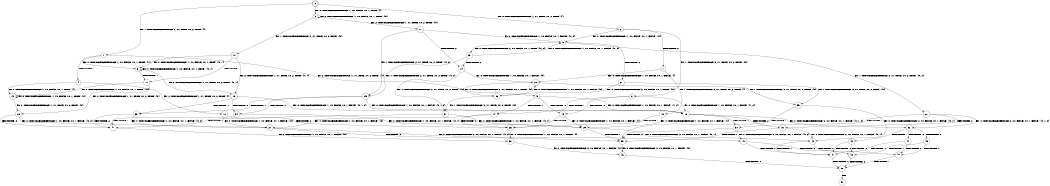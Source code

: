 digraph BCG {
size = "7, 10.5";
center = TRUE;
node [shape = circle];
0 [peripheries = 2];
0 -> 1 [label = "EX !1 !ATOMIC_EXCH_BRANCH (2, +1, TRUE, +0, 2, TRUE) !{}"];
0 -> 2 [label = "EX !2 !ATOMIC_EXCH_BRANCH (1, +1, TRUE, +0, 2, TRUE) !{}"];
0 -> 3 [label = "EX !0 !ATOMIC_EXCH_BRANCH (1, +0, FALSE, +0, 1, TRUE) !{}"];
1 -> 4 [label = "TERMINATE !1"];
1 -> 5 [label = "EX !2 !ATOMIC_EXCH_BRANCH (1, +1, TRUE, +0, 2, TRUE) !{1}"];
1 -> 6 [label = "EX !0 !ATOMIC_EXCH_BRANCH (1, +0, FALSE, +0, 1, TRUE) !{1}"];
2 -> 7 [label = "TERMINATE !2"];
2 -> 8 [label = "EX !1 !ATOMIC_EXCH_BRANCH (2, +1, TRUE, +0, 2, TRUE) !{2}"];
2 -> 9 [label = "EX !0 !ATOMIC_EXCH_BRANCH (1, +0, FALSE, +0, 1, FALSE) !{2}"];
3 -> 10 [label = "EX !1 !ATOMIC_EXCH_BRANCH (2, +1, TRUE, +0, 2, TRUE) !{0}"];
3 -> 11 [label = "EX !2 !ATOMIC_EXCH_BRANCH (1, +1, TRUE, +0, 2, TRUE) !{0}"];
3 -> 3 [label = "EX !0 !ATOMIC_EXCH_BRANCH (1, +0, FALSE, +0, 1, TRUE) !{0}"];
4 -> 12 [label = "EX !2 !ATOMIC_EXCH_BRANCH (1, +1, TRUE, +0, 2, TRUE) !{}"];
4 -> 13 [label = "EX !0 !ATOMIC_EXCH_BRANCH (1, +0, FALSE, +0, 1, TRUE) !{}"];
5 -> 14 [label = "TERMINATE !1"];
5 -> 15 [label = "TERMINATE !2"];
5 -> 16 [label = "EX !0 !ATOMIC_EXCH_BRANCH (1, +0, FALSE, +0, 1, FALSE) !{1, 2}"];
6 -> 17 [label = "TERMINATE !1"];
6 -> 18 [label = "EX !2 !ATOMIC_EXCH_BRANCH (1, +1, TRUE, +0, 2, TRUE) !{0, 1}"];
6 -> 6 [label = "EX !0 !ATOMIC_EXCH_BRANCH (1, +0, FALSE, +0, 1, TRUE) !{0, 1}"];
7 -> 19 [label = "EX !1 !ATOMIC_EXCH_BRANCH (2, +1, TRUE, +0, 2, TRUE) !{}"];
7 -> 20 [label = "EX !0 !ATOMIC_EXCH_BRANCH (1, +0, FALSE, +0, 1, FALSE) !{}"];
8 -> 14 [label = "TERMINATE !1"];
8 -> 15 [label = "TERMINATE !2"];
8 -> 16 [label = "EX !0 !ATOMIC_EXCH_BRANCH (1, +0, FALSE, +0, 1, FALSE) !{1, 2}"];
9 -> 21 [label = "TERMINATE !2"];
9 -> 22 [label = "EX !1 !ATOMIC_EXCH_BRANCH (2, +1, TRUE, +0, 2, TRUE) !{0, 2}"];
9 -> 23 [label = "EX !0 !ATOMIC_EXCH_BRANCH (2, +0, FALSE, +0, 1, TRUE) !{0, 2}"];
10 -> 17 [label = "TERMINATE !1"];
10 -> 18 [label = "EX !2 !ATOMIC_EXCH_BRANCH (1, +1, TRUE, +0, 2, TRUE) !{0, 1}"];
10 -> 6 [label = "EX !0 !ATOMIC_EXCH_BRANCH (1, +0, FALSE, +0, 1, TRUE) !{0, 1}"];
11 -> 24 [label = "TERMINATE !2"];
11 -> 25 [label = "EX !1 !ATOMIC_EXCH_BRANCH (2, +1, TRUE, +0, 2, TRUE) !{0, 2}"];
11 -> 9 [label = "EX !0 !ATOMIC_EXCH_BRANCH (1, +0, FALSE, +0, 1, FALSE) !{0, 2}"];
12 -> 26 [label = "TERMINATE !2"];
12 -> 27 [label = "EX !0 !ATOMIC_EXCH_BRANCH (1, +0, FALSE, +0, 1, FALSE) !{2}"];
13 -> 28 [label = "EX !2 !ATOMIC_EXCH_BRANCH (1, +1, TRUE, +0, 2, TRUE) !{0}"];
13 -> 13 [label = "EX !0 !ATOMIC_EXCH_BRANCH (1, +0, FALSE, +0, 1, TRUE) !{0}"];
14 -> 26 [label = "TERMINATE !2"];
14 -> 27 [label = "EX !0 !ATOMIC_EXCH_BRANCH (1, +0, FALSE, +0, 1, FALSE) !{2}"];
15 -> 26 [label = "TERMINATE !1"];
15 -> 29 [label = "EX !0 !ATOMIC_EXCH_BRANCH (1, +0, FALSE, +0, 1, FALSE) !{1}"];
16 -> 30 [label = "TERMINATE !1"];
16 -> 31 [label = "TERMINATE !2"];
16 -> 32 [label = "EX !0 !ATOMIC_EXCH_BRANCH (2, +0, FALSE, +0, 1, FALSE) !{0, 1, 2}"];
17 -> 13 [label = "EX !0 !ATOMIC_EXCH_BRANCH (1, +0, FALSE, +0, 1, TRUE) !{0}"];
17 -> 28 [label = "EX !2 !ATOMIC_EXCH_BRANCH (1, +1, TRUE, +0, 2, TRUE) !{0}"];
18 -> 33 [label = "TERMINATE !1"];
18 -> 34 [label = "TERMINATE !2"];
18 -> 16 [label = "EX !0 !ATOMIC_EXCH_BRANCH (1, +0, FALSE, +0, 1, FALSE) !{0, 1, 2}"];
19 -> 26 [label = "TERMINATE !1"];
19 -> 29 [label = "EX !0 !ATOMIC_EXCH_BRANCH (1, +0, FALSE, +0, 1, FALSE) !{1}"];
20 -> 35 [label = "EX !1 !ATOMIC_EXCH_BRANCH (2, +1, TRUE, +0, 2, TRUE) !{0}"];
20 -> 36 [label = "EX !0 !ATOMIC_EXCH_BRANCH (2, +0, FALSE, +0, 1, TRUE) !{0}"];
21 -> 36 [label = "EX !0 !ATOMIC_EXCH_BRANCH (2, +0, FALSE, +0, 1, TRUE) !{0}"];
21 -> 35 [label = "EX !1 !ATOMIC_EXCH_BRANCH (2, +1, TRUE, +0, 2, TRUE) !{0}"];
22 -> 30 [label = "TERMINATE !1"];
22 -> 31 [label = "TERMINATE !2"];
22 -> 32 [label = "EX !0 !ATOMIC_EXCH_BRANCH (2, +0, FALSE, +0, 1, FALSE) !{0, 1, 2}"];
23 -> 24 [label = "TERMINATE !2"];
23 -> 25 [label = "EX !1 !ATOMIC_EXCH_BRANCH (2, +1, TRUE, +0, 2, TRUE) !{0, 2}"];
23 -> 9 [label = "EX !0 !ATOMIC_EXCH_BRANCH (1, +0, FALSE, +0, 1, FALSE) !{0, 2}"];
24 -> 20 [label = "EX !0 !ATOMIC_EXCH_BRANCH (1, +0, FALSE, +0, 1, FALSE) !{0}"];
24 -> 37 [label = "EX !1 !ATOMIC_EXCH_BRANCH (2, +1, TRUE, +0, 2, TRUE) !{0}"];
25 -> 33 [label = "TERMINATE !1"];
25 -> 34 [label = "TERMINATE !2"];
25 -> 16 [label = "EX !0 !ATOMIC_EXCH_BRANCH (1, +0, FALSE, +0, 1, FALSE) !{0, 1, 2}"];
26 -> 38 [label = "EX !0 !ATOMIC_EXCH_BRANCH (1, +0, FALSE, +0, 1, FALSE) !{}"];
27 -> 39 [label = "TERMINATE !2"];
27 -> 40 [label = "EX !0 !ATOMIC_EXCH_BRANCH (2, +0, FALSE, +0, 1, FALSE) !{0, 2}"];
28 -> 41 [label = "TERMINATE !2"];
28 -> 27 [label = "EX !0 !ATOMIC_EXCH_BRANCH (1, +0, FALSE, +0, 1, FALSE) !{0, 2}"];
29 -> 39 [label = "TERMINATE !1"];
29 -> 42 [label = "EX !0 !ATOMIC_EXCH_BRANCH (2, +0, FALSE, +0, 1, FALSE) !{0, 1}"];
30 -> 40 [label = "EX !0 !ATOMIC_EXCH_BRANCH (2, +0, FALSE, +0, 1, FALSE) !{0, 2}"];
30 -> 39 [label = "TERMINATE !2"];
31 -> 42 [label = "EX !0 !ATOMIC_EXCH_BRANCH (2, +0, FALSE, +0, 1, FALSE) !{0, 1}"];
31 -> 39 [label = "TERMINATE !1"];
32 -> 43 [label = "TERMINATE !1"];
32 -> 44 [label = "TERMINATE !2"];
32 -> 45 [label = "TERMINATE !0"];
33 -> 27 [label = "EX !0 !ATOMIC_EXCH_BRANCH (1, +0, FALSE, +0, 1, FALSE) !{0, 2}"];
33 -> 41 [label = "TERMINATE !2"];
34 -> 29 [label = "EX !0 !ATOMIC_EXCH_BRANCH (1, +0, FALSE, +0, 1, FALSE) !{0, 1}"];
34 -> 41 [label = "TERMINATE !1"];
35 -> 39 [label = "TERMINATE !1"];
35 -> 42 [label = "EX !0 !ATOMIC_EXCH_BRANCH (2, +0, FALSE, +0, 1, FALSE) !{0, 1}"];
36 -> 37 [label = "EX !1 !ATOMIC_EXCH_BRANCH (2, +1, TRUE, +0, 2, TRUE) !{0}"];
36 -> 20 [label = "EX !0 !ATOMIC_EXCH_BRANCH (1, +0, FALSE, +0, 1, FALSE) !{0}"];
37 -> 41 [label = "TERMINATE !1"];
37 -> 29 [label = "EX !0 !ATOMIC_EXCH_BRANCH (1, +0, FALSE, +0, 1, FALSE) !{0, 1}"];
38 -> 46 [label = "EX !0 !ATOMIC_EXCH_BRANCH (2, +0, FALSE, +0, 1, FALSE) !{0}"];
39 -> 46 [label = "EX !0 !ATOMIC_EXCH_BRANCH (2, +0, FALSE, +0, 1, FALSE) !{0}"];
40 -> 47 [label = "TERMINATE !2"];
40 -> 48 [label = "TERMINATE !0"];
41 -> 38 [label = "EX !0 !ATOMIC_EXCH_BRANCH (1, +0, FALSE, +0, 1, FALSE) !{0}"];
42 -> 47 [label = "TERMINATE !1"];
42 -> 49 [label = "TERMINATE !0"];
43 -> 47 [label = "TERMINATE !2"];
43 -> 48 [label = "TERMINATE !0"];
44 -> 47 [label = "TERMINATE !1"];
44 -> 49 [label = "TERMINATE !0"];
45 -> 48 [label = "TERMINATE !1"];
45 -> 49 [label = "TERMINATE !2"];
46 -> 50 [label = "TERMINATE !0"];
47 -> 50 [label = "TERMINATE !0"];
48 -> 50 [label = "TERMINATE !2"];
49 -> 50 [label = "TERMINATE !1"];
50 -> 51 [label = "exit"];
}

